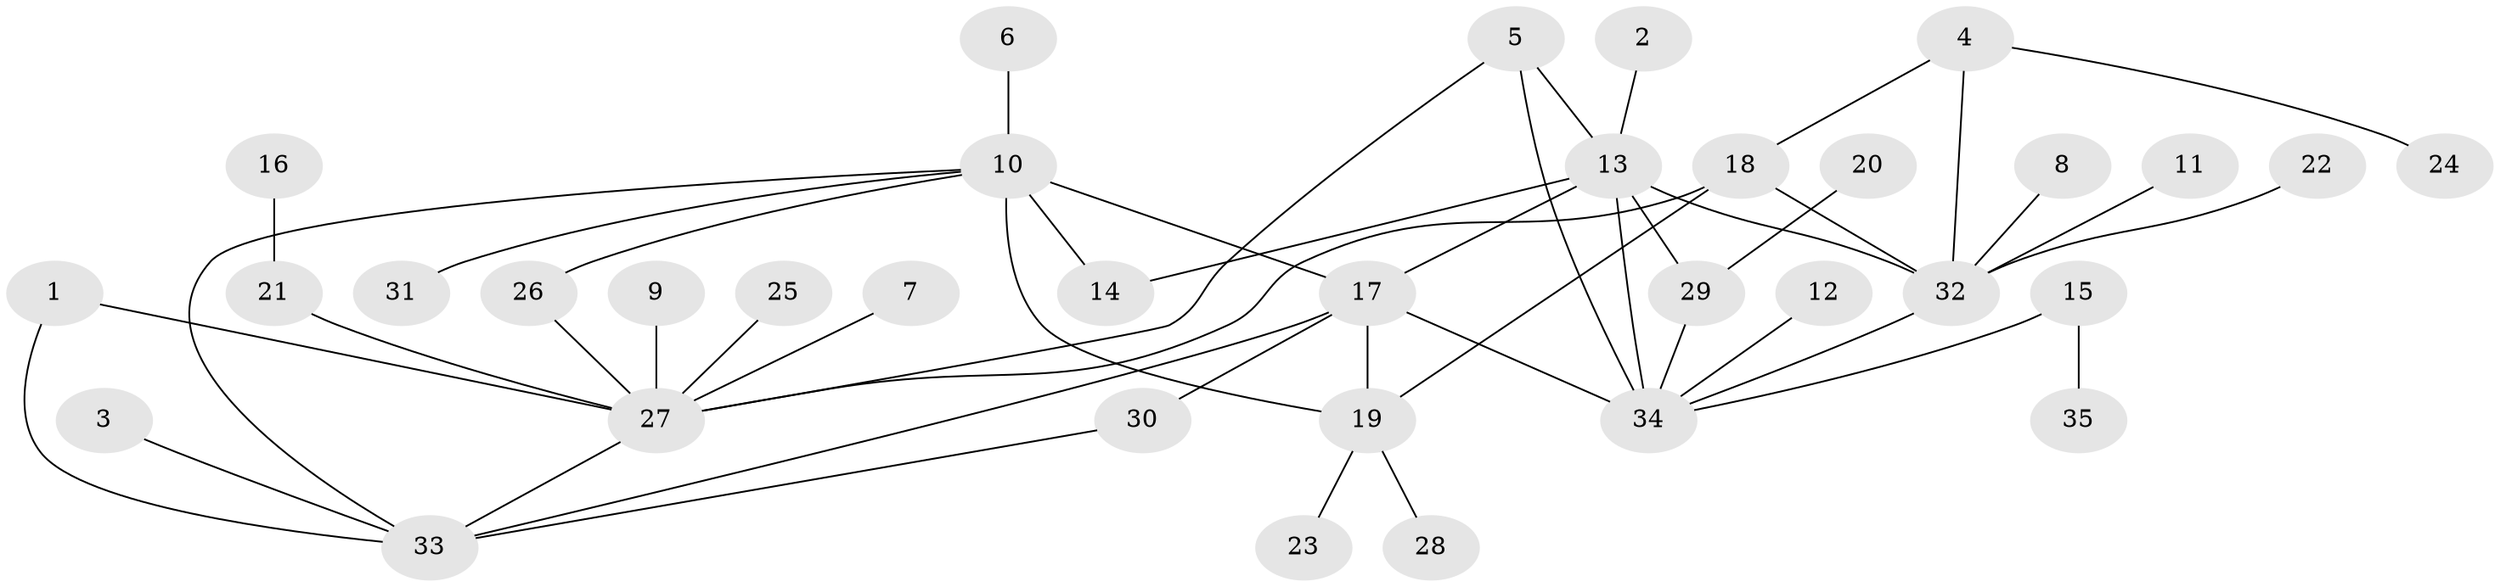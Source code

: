 // original degree distribution, {11: 0.014285714285714285, 8: 0.014285714285714285, 2: 0.17142857142857143, 7: 0.014285714285714285, 10: 0.02857142857142857, 4: 0.07142857142857142, 9: 0.02857142857142857, 3: 0.08571428571428572, 5: 0.02857142857142857, 1: 0.5428571428571428}
// Generated by graph-tools (version 1.1) at 2025/02/03/09/25 03:02:33]
// undirected, 35 vertices, 48 edges
graph export_dot {
graph [start="1"]
  node [color=gray90,style=filled];
  1;
  2;
  3;
  4;
  5;
  6;
  7;
  8;
  9;
  10;
  11;
  12;
  13;
  14;
  15;
  16;
  17;
  18;
  19;
  20;
  21;
  22;
  23;
  24;
  25;
  26;
  27;
  28;
  29;
  30;
  31;
  32;
  33;
  34;
  35;
  1 -- 27 [weight=1.0];
  1 -- 33 [weight=1.0];
  2 -- 13 [weight=1.0];
  3 -- 33 [weight=1.0];
  4 -- 18 [weight=1.0];
  4 -- 24 [weight=1.0];
  4 -- 32 [weight=1.0];
  5 -- 13 [weight=1.0];
  5 -- 27 [weight=1.0];
  5 -- 34 [weight=2.0];
  6 -- 10 [weight=1.0];
  7 -- 27 [weight=1.0];
  8 -- 32 [weight=1.0];
  9 -- 27 [weight=1.0];
  10 -- 14 [weight=1.0];
  10 -- 17 [weight=2.0];
  10 -- 19 [weight=1.0];
  10 -- 26 [weight=1.0];
  10 -- 31 [weight=1.0];
  10 -- 33 [weight=1.0];
  11 -- 32 [weight=1.0];
  12 -- 34 [weight=1.0];
  13 -- 14 [weight=1.0];
  13 -- 17 [weight=2.0];
  13 -- 29 [weight=1.0];
  13 -- 32 [weight=2.0];
  13 -- 34 [weight=1.0];
  15 -- 34 [weight=1.0];
  15 -- 35 [weight=1.0];
  16 -- 21 [weight=1.0];
  17 -- 19 [weight=1.0];
  17 -- 30 [weight=1.0];
  17 -- 33 [weight=1.0];
  17 -- 34 [weight=1.0];
  18 -- 19 [weight=1.0];
  18 -- 27 [weight=1.0];
  18 -- 32 [weight=1.0];
  19 -- 23 [weight=1.0];
  19 -- 28 [weight=1.0];
  20 -- 29 [weight=1.0];
  21 -- 27 [weight=1.0];
  22 -- 32 [weight=1.0];
  25 -- 27 [weight=1.0];
  26 -- 27 [weight=1.0];
  27 -- 33 [weight=1.0];
  29 -- 34 [weight=1.0];
  30 -- 33 [weight=1.0];
  32 -- 34 [weight=1.0];
}
